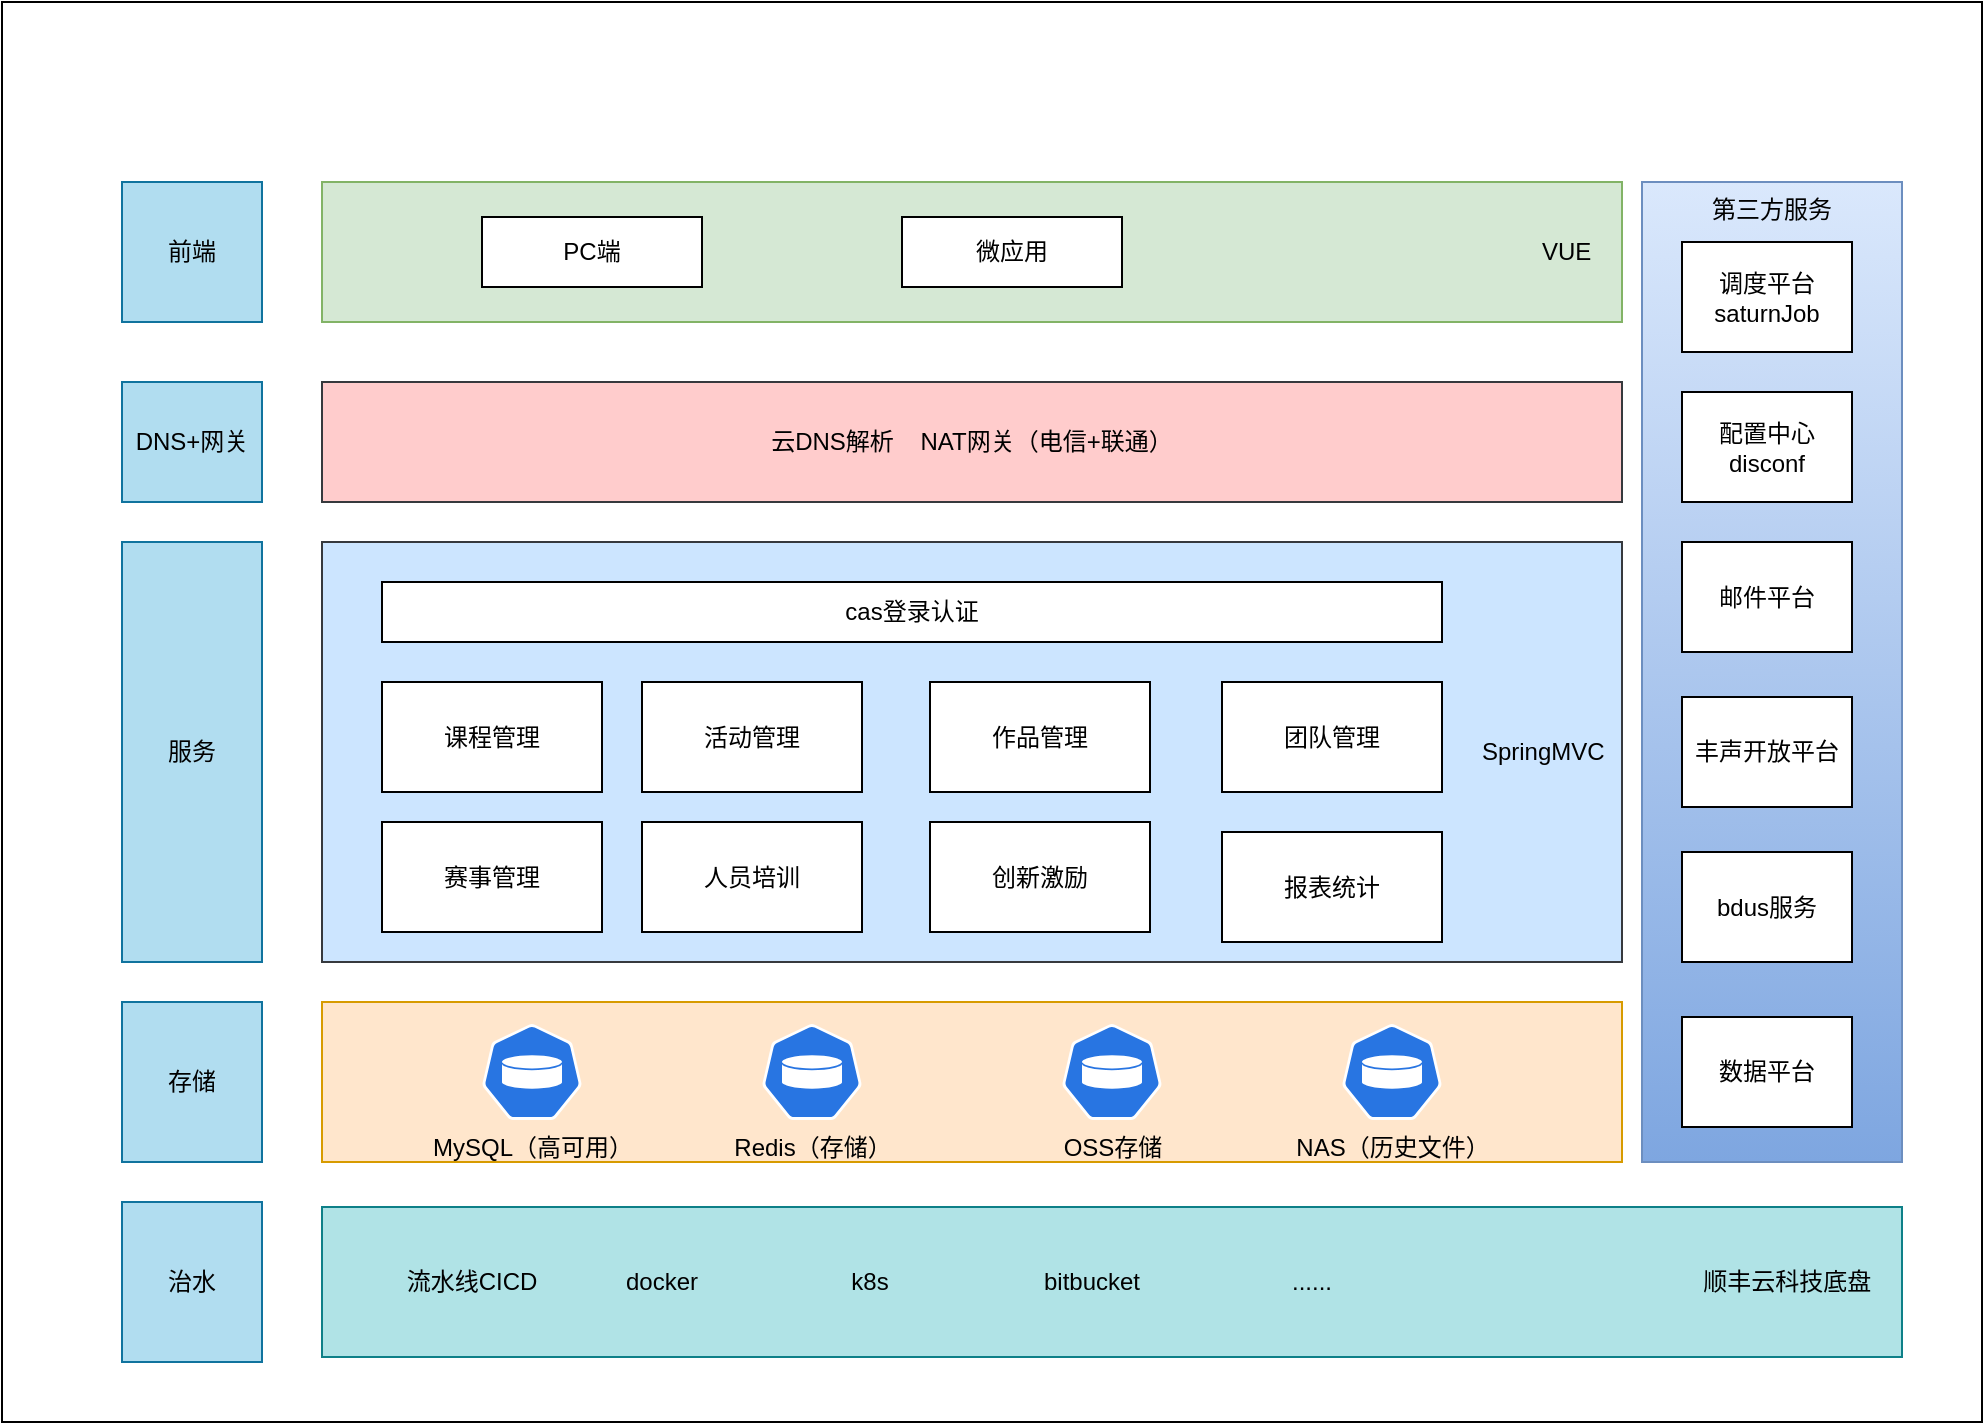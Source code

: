 <mxfile version="21.0.6" type="github">
  <diagram name="第 1 页" id="R_i8Nc50N6PiyxXoFt6P">
    <mxGraphModel dx="1781" dy="1785" grid="1" gridSize="10" guides="1" tooltips="1" connect="1" arrows="1" fold="1" page="1" pageScale="1" pageWidth="827" pageHeight="1169" math="0" shadow="0">
      <root>
        <mxCell id="0" />
        <mxCell id="1" parent="0" />
        <mxCell id="broEEy80nuSIyJJUEIry-1" value="" style="rounded=0;whiteSpace=wrap;html=1;" vertex="1" parent="1">
          <mxGeometry x="-50" y="-80" width="990" height="710" as="geometry" />
        </mxCell>
        <mxCell id="broEEy80nuSIyJJUEIry-2" value="" style="rounded=0;whiteSpace=wrap;html=1;fillColor=#ffe6cc;strokeColor=#d79b00;" vertex="1" parent="1">
          <mxGeometry x="110" y="420" width="650" height="80" as="geometry" />
        </mxCell>
        <mxCell id="broEEy80nuSIyJJUEIry-8" value="SpringMVC&amp;nbsp;&amp;nbsp;" style="rounded=0;whiteSpace=wrap;html=1;align=right;fillColor=#cce5ff;strokeColor=#36393d;" vertex="1" parent="1">
          <mxGeometry x="110" y="190" width="650" height="210" as="geometry" />
        </mxCell>
        <mxCell id="broEEy80nuSIyJJUEIry-9" value="存储" style="rounded=0;whiteSpace=wrap;html=1;fillColor=#b1ddf0;strokeColor=#10739e;" vertex="1" parent="1">
          <mxGeometry x="10" y="420" width="70" height="80" as="geometry" />
        </mxCell>
        <mxCell id="broEEy80nuSIyJJUEIry-11" value="MySQL（高可用）" style="sketch=0;html=1;dashed=0;whitespace=wrap;fillColor=#2875E2;strokeColor=#ffffff;points=[[0.005,0.63,0],[0.1,0.2,0],[0.9,0.2,0],[0.5,0,0],[0.995,0.63,0],[0.72,0.99,0],[0.5,1,0],[0.28,0.99,0]];verticalLabelPosition=bottom;align=center;verticalAlign=top;shape=mxgraph.kubernetes.icon;prIcon=vol" vertex="1" parent="1">
          <mxGeometry x="190" y="431" width="50" height="48" as="geometry" />
        </mxCell>
        <mxCell id="broEEy80nuSIyJJUEIry-12" value="Redis（存储）" style="sketch=0;html=1;dashed=0;whitespace=wrap;fillColor=#2875E2;strokeColor=#ffffff;points=[[0.005,0.63,0],[0.1,0.2,0],[0.9,0.2,0],[0.5,0,0],[0.995,0.63,0],[0.72,0.99,0],[0.5,1,0],[0.28,0.99,0]];verticalLabelPosition=bottom;align=center;verticalAlign=top;shape=mxgraph.kubernetes.icon;prIcon=pv" vertex="1" parent="1">
          <mxGeometry x="330" y="431" width="50" height="48" as="geometry" />
        </mxCell>
        <mxCell id="broEEy80nuSIyJJUEIry-14" value="服务" style="rounded=0;whiteSpace=wrap;html=1;fillColor=#b1ddf0;strokeColor=#10739e;" vertex="1" parent="1">
          <mxGeometry x="10" y="190" width="70" height="210" as="geometry" />
        </mxCell>
        <mxCell id="broEEy80nuSIyJJUEIry-15" value="cas登录认证" style="rounded=0;whiteSpace=wrap;html=1;" vertex="1" parent="1">
          <mxGeometry x="140" y="210" width="530" height="30" as="geometry" />
        </mxCell>
        <mxCell id="broEEy80nuSIyJJUEIry-16" value="OSS存储" style="sketch=0;html=1;dashed=0;whitespace=wrap;fillColor=#2875E2;strokeColor=#ffffff;points=[[0.005,0.63,0],[0.1,0.2,0],[0.9,0.2,0],[0.5,0,0],[0.995,0.63,0],[0.72,0.99,0],[0.5,1,0],[0.28,0.99,0]];verticalLabelPosition=bottom;align=center;verticalAlign=top;shape=mxgraph.kubernetes.icon;prIcon=vol" vertex="1" parent="1">
          <mxGeometry x="480" y="431" width="50" height="48" as="geometry" />
        </mxCell>
        <mxCell id="broEEy80nuSIyJJUEIry-17" value="NAS（历史文件）" style="sketch=0;html=1;dashed=0;whitespace=wrap;fillColor=#2875E2;strokeColor=#ffffff;points=[[0.005,0.63,0],[0.1,0.2,0],[0.9,0.2,0],[0.5,0,0],[0.995,0.63,0],[0.72,0.99,0],[0.5,1,0],[0.28,0.99,0]];verticalLabelPosition=bottom;align=center;verticalAlign=top;shape=mxgraph.kubernetes.icon;prIcon=vol" vertex="1" parent="1">
          <mxGeometry x="620" y="431" width="50" height="48" as="geometry" />
        </mxCell>
        <mxCell id="broEEy80nuSIyJJUEIry-18" value="第三方服务" style="rounded=0;whiteSpace=wrap;html=1;verticalAlign=top;fillColor=#dae8fc;gradientColor=#7ea6e0;strokeColor=#6c8ebf;" vertex="1" parent="1">
          <mxGeometry x="770" y="10" width="130" height="490" as="geometry" />
        </mxCell>
        <mxCell id="broEEy80nuSIyJJUEIry-19" value="数据平台" style="rounded=0;whiteSpace=wrap;html=1;" vertex="1" parent="1">
          <mxGeometry x="790" y="427.5" width="85" height="55" as="geometry" />
        </mxCell>
        <mxCell id="broEEy80nuSIyJJUEIry-21" value="丰声开放平台" style="rounded=0;whiteSpace=wrap;html=1;" vertex="1" parent="1">
          <mxGeometry x="790" y="267.5" width="85" height="55" as="geometry" />
        </mxCell>
        <mxCell id="broEEy80nuSIyJJUEIry-22" value="bdus服务" style="rounded=0;whiteSpace=wrap;html=1;" vertex="1" parent="1">
          <mxGeometry x="790" y="345" width="85" height="55" as="geometry" />
        </mxCell>
        <mxCell id="broEEy80nuSIyJJUEIry-23" value="邮件平台" style="rounded=0;whiteSpace=wrap;html=1;" vertex="1" parent="1">
          <mxGeometry x="790" y="190" width="85" height="55" as="geometry" />
        </mxCell>
        <mxCell id="broEEy80nuSIyJJUEIry-24" value="配置中心disconf" style="rounded=0;whiteSpace=wrap;html=1;" vertex="1" parent="1">
          <mxGeometry x="790" y="115" width="85" height="55" as="geometry" />
        </mxCell>
        <mxCell id="broEEy80nuSIyJJUEIry-25" value="调度平台saturnJob" style="rounded=0;whiteSpace=wrap;html=1;" vertex="1" parent="1">
          <mxGeometry x="790" y="40" width="85" height="55" as="geometry" />
        </mxCell>
        <mxCell id="broEEy80nuSIyJJUEIry-26" value="云DNS解析&amp;nbsp; &amp;nbsp; NAT网关（电信+联通）" style="rounded=0;whiteSpace=wrap;html=1;verticalAlign=middle;fillColor=#ffcccc;strokeColor=#36393d;" vertex="1" parent="1">
          <mxGeometry x="110" y="110" width="650" height="60" as="geometry" />
        </mxCell>
        <mxCell id="broEEy80nuSIyJJUEIry-27" value="DNS+网关" style="rounded=0;whiteSpace=wrap;html=1;fillColor=#b1ddf0;strokeColor=#10739e;" vertex="1" parent="1">
          <mxGeometry x="10" y="110" width="70" height="60" as="geometry" />
        </mxCell>
        <mxCell id="broEEy80nuSIyJJUEIry-31" value="VUE&amp;nbsp; &amp;nbsp;&amp;nbsp;" style="rounded=0;whiteSpace=wrap;html=1;align=right;fillColor=#d5e8d4;strokeColor=#82b366;" vertex="1" parent="1">
          <mxGeometry x="110" y="10" width="650" height="70" as="geometry" />
        </mxCell>
        <mxCell id="broEEy80nuSIyJJUEIry-32" value="前端" style="rounded=0;whiteSpace=wrap;html=1;fillColor=#b1ddf0;strokeColor=#10739e;" vertex="1" parent="1">
          <mxGeometry x="10" y="10" width="70" height="70" as="geometry" />
        </mxCell>
        <mxCell id="broEEy80nuSIyJJUEIry-33" value="PC端" style="rounded=0;whiteSpace=wrap;html=1;" vertex="1" parent="1">
          <mxGeometry x="190" y="27.5" width="110" height="35" as="geometry" />
        </mxCell>
        <mxCell id="broEEy80nuSIyJJUEIry-34" value="微应用" style="rounded=0;whiteSpace=wrap;html=1;" vertex="1" parent="1">
          <mxGeometry x="400" y="27.5" width="110" height="35" as="geometry" />
        </mxCell>
        <mxCell id="broEEy80nuSIyJJUEIry-35" value="课程管理" style="rounded=0;whiteSpace=wrap;html=1;" vertex="1" parent="1">
          <mxGeometry x="140" y="260" width="110" height="55" as="geometry" />
        </mxCell>
        <mxCell id="broEEy80nuSIyJJUEIry-37" value="活动管理" style="rounded=0;whiteSpace=wrap;html=1;" vertex="1" parent="1">
          <mxGeometry x="270" y="260" width="110" height="55" as="geometry" />
        </mxCell>
        <mxCell id="broEEy80nuSIyJJUEIry-38" value="作品管理" style="rounded=0;whiteSpace=wrap;html=1;" vertex="1" parent="1">
          <mxGeometry x="414" y="260" width="110" height="55" as="geometry" />
        </mxCell>
        <mxCell id="broEEy80nuSIyJJUEIry-39" value="团队管理" style="rounded=0;whiteSpace=wrap;html=1;" vertex="1" parent="1">
          <mxGeometry x="560" y="260" width="110" height="55" as="geometry" />
        </mxCell>
        <mxCell id="broEEy80nuSIyJJUEIry-40" value="赛事管理" style="rounded=0;whiteSpace=wrap;html=1;" vertex="1" parent="1">
          <mxGeometry x="140" y="330" width="110" height="55" as="geometry" />
        </mxCell>
        <mxCell id="broEEy80nuSIyJJUEIry-41" value="报表统计" style="rounded=0;whiteSpace=wrap;html=1;" vertex="1" parent="1">
          <mxGeometry x="560" y="335" width="110" height="55" as="geometry" />
        </mxCell>
        <mxCell id="broEEy80nuSIyJJUEIry-42" value="人员培训" style="rounded=0;whiteSpace=wrap;html=1;" vertex="1" parent="1">
          <mxGeometry x="270" y="330" width="110" height="55" as="geometry" />
        </mxCell>
        <mxCell id="broEEy80nuSIyJJUEIry-43" value="创新激励" style="rounded=0;whiteSpace=wrap;html=1;" vertex="1" parent="1">
          <mxGeometry x="414" y="330" width="110" height="55" as="geometry" />
        </mxCell>
        <mxCell id="broEEy80nuSIyJJUEIry-44" value="顺丰云科技底盘&amp;nbsp; &amp;nbsp;&amp;nbsp;" style="rounded=0;whiteSpace=wrap;html=1;align=right;fillColor=#b0e3e6;strokeColor=#0e8088;" vertex="1" parent="1">
          <mxGeometry x="110" y="522.5" width="790" height="75" as="geometry" />
        </mxCell>
        <mxCell id="broEEy80nuSIyJJUEIry-45" value="治水" style="rounded=0;whiteSpace=wrap;html=1;fillColor=#b1ddf0;strokeColor=#10739e;" vertex="1" parent="1">
          <mxGeometry x="10" y="520" width="70" height="80" as="geometry" />
        </mxCell>
        <mxCell id="broEEy80nuSIyJJUEIry-48" value="docker" style="text;strokeColor=none;align=center;fillColor=none;html=1;verticalAlign=middle;whiteSpace=wrap;rounded=0;" vertex="1" parent="1">
          <mxGeometry x="250" y="545" width="60" height="30" as="geometry" />
        </mxCell>
        <mxCell id="broEEy80nuSIyJJUEIry-49" value="k8s" style="text;strokeColor=none;align=center;fillColor=none;html=1;verticalAlign=middle;whiteSpace=wrap;rounded=0;" vertex="1" parent="1">
          <mxGeometry x="354" y="545" width="60" height="30" as="geometry" />
        </mxCell>
        <mxCell id="broEEy80nuSIyJJUEIry-50" value="流水线CICD" style="text;strokeColor=none;align=center;fillColor=none;html=1;verticalAlign=middle;whiteSpace=wrap;rounded=0;" vertex="1" parent="1">
          <mxGeometry x="140" y="545" width="90" height="30" as="geometry" />
        </mxCell>
        <mxCell id="broEEy80nuSIyJJUEIry-51" value="bitbucket" style="text;strokeColor=none;align=center;fillColor=none;html=1;verticalAlign=middle;whiteSpace=wrap;rounded=0;" vertex="1" parent="1">
          <mxGeometry x="450" y="545" width="90" height="30" as="geometry" />
        </mxCell>
        <mxCell id="broEEy80nuSIyJJUEIry-52" value="......" style="text;strokeColor=none;align=center;fillColor=none;html=1;verticalAlign=middle;whiteSpace=wrap;rounded=0;" vertex="1" parent="1">
          <mxGeometry x="560" y="545" width="90" height="30" as="geometry" />
        </mxCell>
      </root>
    </mxGraphModel>
  </diagram>
</mxfile>
